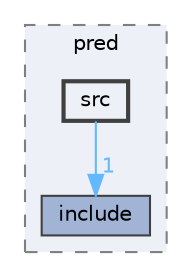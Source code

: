 digraph "lmc/pred/src"
{
 // LATEX_PDF_SIZE
  bgcolor="transparent";
  edge [fontname=Helvetica,fontsize=10,labelfontname=Helvetica,labelfontsize=10];
  node [fontname=Helvetica,fontsize=10,shape=box,height=0.2,width=0.4];
  compound=true
  subgraph clusterdir_a0be1b83ab0471bb6d5335518275ae83 {
    graph [ bgcolor="#edf0f7", pencolor="grey50", label="pred", fontname=Helvetica,fontsize=10 style="filled,dashed", URL="dir_a0be1b83ab0471bb6d5335518275ae83.html",tooltip=""]
  dir_4ed86f68f5f8b8ef47fc1a480e80c02a [label="include", fillcolor="#a2b4d6", color="grey25", style="filled", URL="dir_4ed86f68f5f8b8ef47fc1a480e80c02a.html",tooltip=""];
  dir_6859c9f8dcf4abba76b2c8f06d1f4f3e [label="src", fillcolor="#edf0f7", color="grey25", style="filled,bold", URL="dir_6859c9f8dcf4abba76b2c8f06d1f4f3e.html",tooltip=""];
  }
  dir_6859c9f8dcf4abba76b2c8f06d1f4f3e->dir_4ed86f68f5f8b8ef47fc1a480e80c02a [headlabel="1", labeldistance=1.5 headhref="dir_000018_000009.html" href="dir_000018_000009.html" color="steelblue1" fontcolor="steelblue1"];
}

